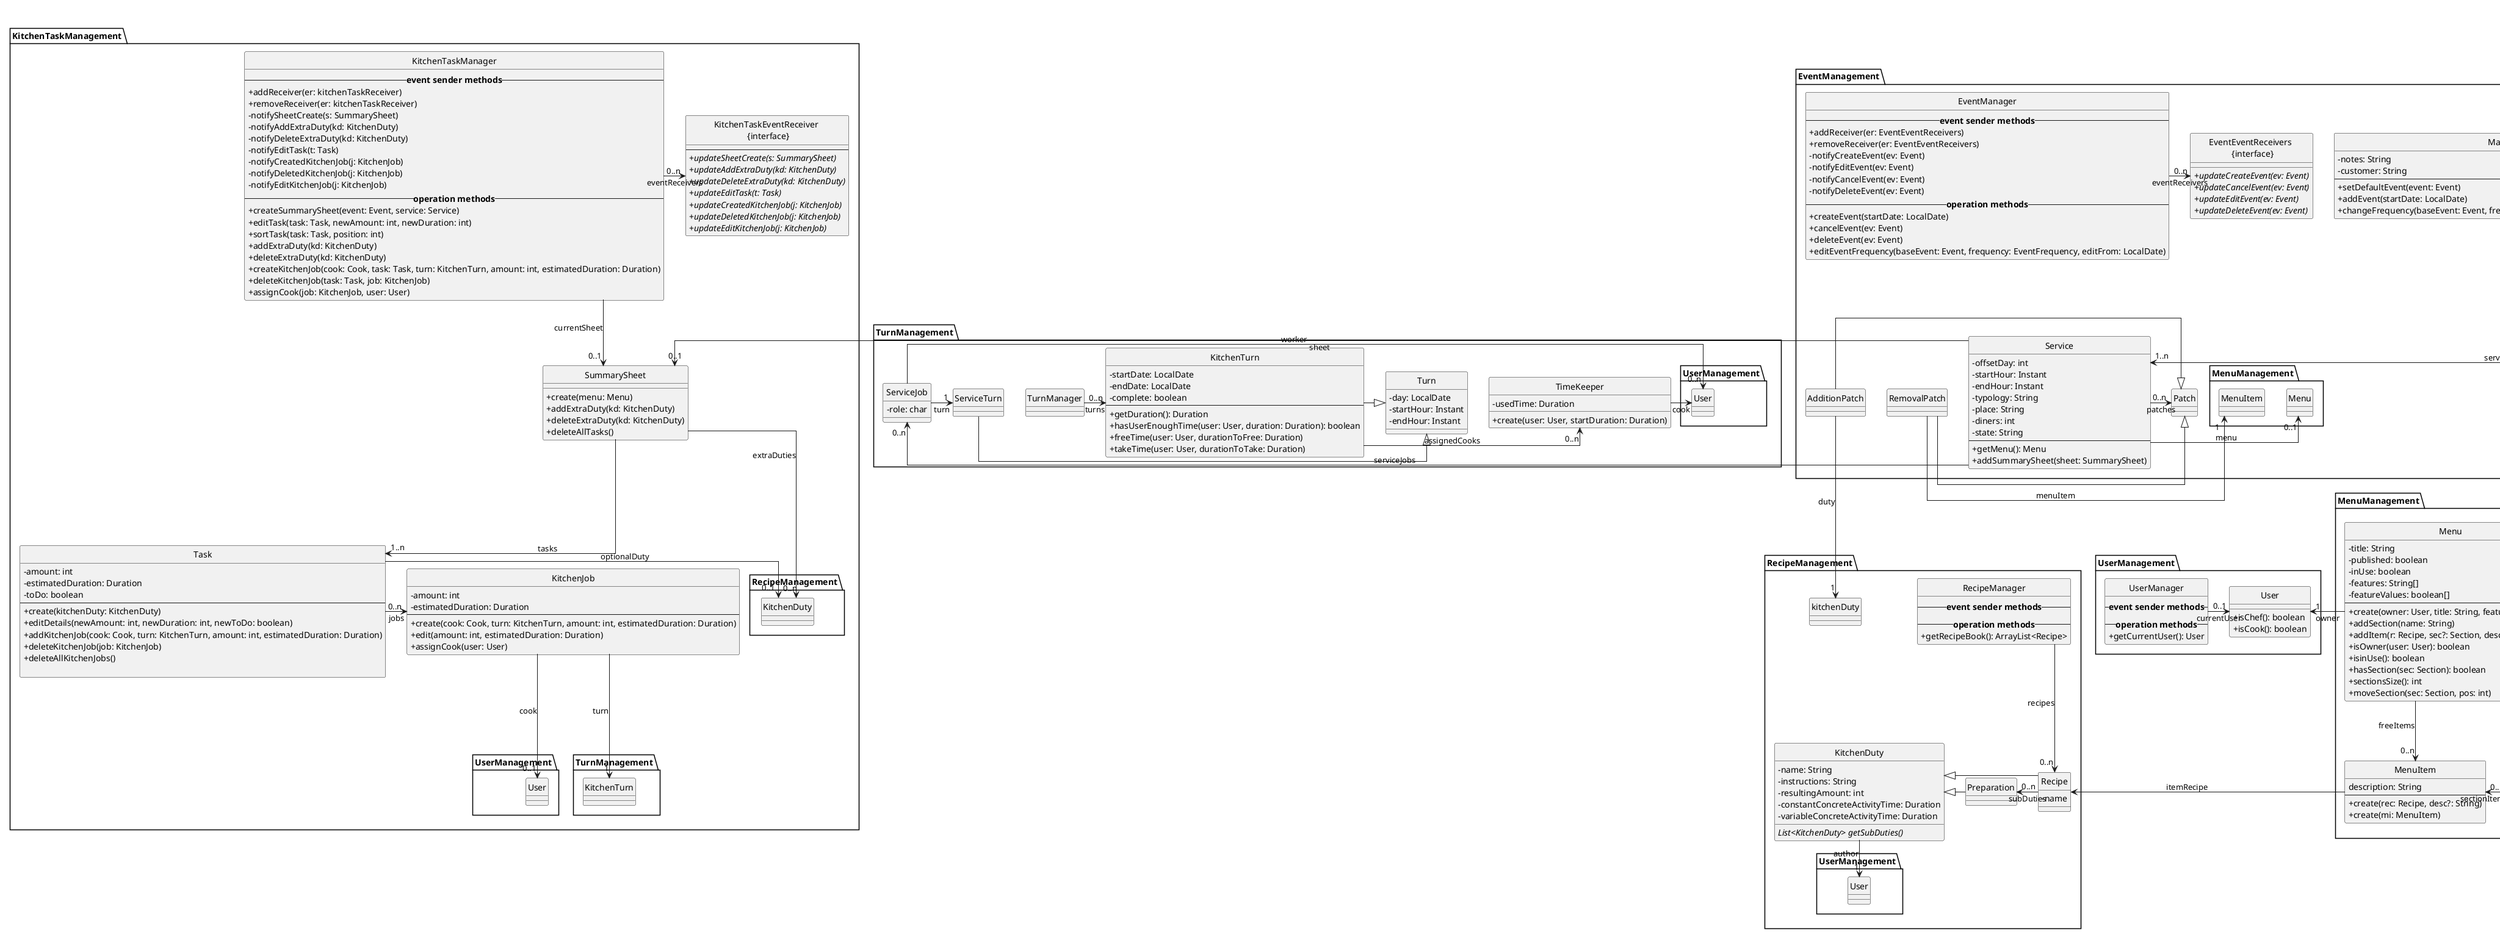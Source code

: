 @startuml Gestire Compiti Cucina
skinparam Style strictuml
skinparam classAttributeIconSize 0
skinparam linetype polyline
skinparam linetype ortho

title DCD

namespace KitchenTaskManagement {
    ' GRASP Controller dei Compiti
    class KitchenTaskManager{
        --<b>event sender methods</b>--
        +addReceiver(er: kitchenTaskReceiver)
        +removeReceiver(er: kitchenTaskReceiver)
        -notifySheetCreate(s: SummarySheet)
        -notifyAddExtraDuty(kd: KitchenDuty)
        -notifyDeleteExtraDuty(kd: KitchenDuty)
        -notifyEditTask(t: Task)
        -notifyCreatedKitchenJob(j: KitchenJob)
        -notifyDeletedKitchenJob(j: KitchenJob)
        -notifyEditKitchenJob(j: KitchenJob)
        --<b>operation methods</b>--
        + createSummarySheet(event: Event, service: Service)
        + editTask(task: Task, newAmount: int, newDuration: int)
        + sortTask(task: Task, position: int)
        + addExtraDuty(kd: KitchenDuty)
        + deleteExtraDuty(kd: KitchenDuty)
        + createKitchenJob(cook: Cook, task: Task, turn: KitchenTurn, amount: int, estimatedDuration: Duration)
        + deleteKitchenJob(task: Task, job: KitchenJob)
        + assignCook(job: KitchenJob, user: User)
    }

    class "KitchenTaskEventReceiver \n {interface}" as KitchenTaskReceiver{
        --
        +<i>updateSheetCreate(s: SummarySheet)</i>
        +<i>updateAddExtraDuty(kd: KitchenDuty)</i>
        +<i>updateDeleteExtraDuty(kd: KitchenDuty)</i>
        +<i>updateEditTask(t: Task)</i>
        +<i>updateCreatedKitchenJob(j: KitchenJob)</i>
        +<i>updateDeletedKitchenJob(j: KitchenJob)</i>
        +<i>updateEditKitchenJob(j: KitchenJob)</i>
    }

    ' Compito
    class Task{
        - amount: int
        - estimatedDuration: Duration
        - toDo: boolean
        --
        + create(kitchenDuty: KitchenDuty)
        + editDetails(newAmount: int, newDuration: int, newToDo: boolean)
        + addKitchenJob(cook: Cook, turn: KitchenTurn, amount: int, estimatedDuration: Duration)
        + deleteKitchenJob(job: KitchenJob)
        + deleteAllKitchenJobs()

    }

    ' Foglio Riepilogativo
    class SummarySheet {
        + create(menu: Menu)
        + addExtraDuty(kd: KitchenDuty)
        + deleteExtraDuty(kd: KitchenDuty)
        + deleteAllTasks()
    }

    ' Incarico
    class KitchenJob {
        - amount: int
        - estimatedDuration: Duration
        --
        + create(cook: Cook, turn: KitchenTurn, amount: int, estimatedDuration: Duration)
        + edit(amount: int, estimatedDuration: Duration)
        + assignCook(user: User)
    }

    KitchenTaskManager --> "0..1" SummarySheet: currentSheet
    KitchenTaskManager -> "0..n" KitchenTaskReceiver: eventReceivers
    SummarySheet --> "1..n" Task: tasks
    SummarySheet --> "0..n" RecipeManagement.KitchenDuty: extraDuties
    Task -> "0..n" KitchenJob: jobs
    Task -left-> "0..1" RecipeManagement.KitchenDuty: optionalDuty
    KitchenJob --> "0..1"  UserManagement.User: cook
    KitchenJob --> "1" TurnManagement.KitchenTurn: turn
}

namespace TurnManagement {
    ' Turno di Cucina
    class KitchenTurn {
        - startDate: LocalDate
        - endDate: LocalDate
        - complete: boolean
        --
        + getDuration(): Duration
        + hasUserEnoughTime(user: User, duration: Duration): boolean
        + freeTime(user: User, durationToFree: Duration)
        + takeTime(user: User, durationToTake: Duration)
    }

    ' Classe utilitaria suggerita dalle Prof; questa diventerà parte di una HashMap
    class TimeKeeper {
        - usedTime: Duration
        + create(user: User, startDuration: Duration)
    }

    class ServiceTurn

    class Turn{
        - day: LocalDate
        -startHour: Instant
        -endHour: Instant
    }

    class TurnManager

    class ServiceJob{
        -role: char
    }

    KitchenTurn -> "0..n" TimeKeeper: assignedCooks
    TimeKeeper -> UserManagement.User: cook
    TurnManager -> "0..n" KitchenTurn: turns
    ServiceTurn -|> Turn
    KitchenTurn -|> Turn
    ServiceJob -> "1" ServiceTurn: turn
    ServiceJob -> "0..n" UserManagement.User: worker
}

namespace RecipeManagement {
    ' Mansione di Cucina
    class KitchenDuty {
        - name: String
        - instructions: String
        - resultingAmount: int
        - constantConcreteActivityTime: Duration
        - variableConcreteActivityTime: Duration
        {abstract} List<KitchenDuty> getSubDuties()
    }

    ' Ricetta
    class Recipe {
        -name
    }

    ' Preparazione
    class Preparation{

    }

    class RecipeManager{
        --<b>event sender methods</b>--
        --<b>operation methods</b>--
        +getRecipeBook(): ArrayList<Recipe>
    }

    Recipe -left|> KitchenDuty
    Recipe -up> "0..n" Preparation: subDuties
    Preparation -left|> KitchenDuty
    KitchenDuty --> "1" UserManagement.User: author
    RecipeManager-->"0..n" Recipe: recipes
}

namespace EventManagement {
    ' Servizio
    class Service {
        -offsetDay: int
        -startHour: Instant
        -endHour: Instant
        -typology: String
        -place: String
        -diners: int
        -state: String
        --
        + getMenu(): Menu
        + addSummarySheet(sheet: SummarySheet)
    }

    class MacroEvent {
        - notes: String
        - customer: String
        --
        +setDefaultEvent(event: Event)
        +addEvent(startDate: LocalDate)
        +changeFrequency(baseEvent: Event, frequency: EventFrequency, editFrom: LocalDate)
    }

    class "EventEventReceivers \n {interface}" as EventEventReceivers{
        +<i>updateCreateEvent(ev: Event)</i>
        +<i>updateCancelEvent(ev: Event)</i>
        +<i>updateEditEvent(ev: Event)</i>
        +<i>updateDeleteEvent(ev: Event)</i>
    }

    class EventManager{
        --<b>event sender methods</b>--
        +addReceiver(er: EventEventReceivers)
        +removeReceiver(er: EventEventReceivers)
        -notifyCreateEvent(ev: Event)
        -notifyEditEvent(ev: Event)
        -notifyCancelEvent(ev: Event)
        -notifyDeleteEvent(ev: Event)
        --<b>operation methods</b>--
        + createEvent(startDate: LocalDate)
        + cancelEvent(ev: Event)
        + deleteEvent(ev: Event)
        + editEventFrequency(baseEvent: Event, frequency: EventFrequency, editFrom: LocalDate)
    }

    class EventFrequency {
        --
        + getDates(macroEvent: MacroEvent, baseDate: LocalDate): ArrayList<LocalDate>
    }

    class "FrequencyCondition\n{interface}" as FrequencyCondition {
        - baseFrequency: int
        --
        + <i>nextDate(from: LocalDate): LocalDate</i>
    }

    class DailyFrequency {
        + nextDate(from: LocalDate): LocalDate
    }

    class WeeklyFrequency {
        - weekdays: List<String>
        --
        + nextDate(from: LocalDate): LocalDate
    }

    class MonthlyFrequency {
        + nextDate(from: LocalDate): LocalDate
    }

    class YearlyFrequency {
        + nextDate(from: LocalDate): LocalDate
    }

    DailyFrequency -|> FrequencyCondition
    WeeklyFrequency -|> FrequencyCondition
    MonthlyFrequency -|> FrequencyCondition
    YearlyFrequency -|> FrequencyCondition

    EventFrequency -> "1" FrequencyCondition: condition

    class "FrequencyStopCondition\n{interface}" as FrequencyStopCondition {
        + <i>shouldContinue(macroEvent: MacroEvent, baseDate: LocalDate, newDates: ArrayList<LocalDate>): boolean</i>
    }

    class ForNTimes {
        - wantedOccurrencesCount: int
        --
        + shouldContinue(macroEvent: MacroEvent, baseDate: LocalDate, newDates: ArrayList<LocalDate>): boolean
    }

    class UntilDate {
        - endDate: LocalDate
        --
        + shouldContinue(macroEvent: MacroEvent, baseDate: LocalDate, newDates: ArrayList<LocalDate>): boolean
    }

    ForNTimes -|> FrequencyStopCondition
    UntilDate -|> FrequencyStopCondition

    EventFrequency -> "1" FrequencyStopCondition: stopCondition

    class Patch

    class AdditionPatch

    class RemovalPatch

    ' Evento
    class Event {
        - state: String
        - dateStart: LocalDate
        --
        + isActive(): boolean
        + containsService(s:Service): boolean
        + editDetails(startDate: LocalDate)
        + changeFrequency(baseEvent: Event, frequency: EventFrequency, editFromDate: LocalDate)
        + delete()
    }

    Event --> "1..n" Service: "services"
    Event -left> "1" UserManagement.User: "assignedChef"
    Service -up> "0..1" MenuManagement.Menu: menu
    RemovalPatch -|> Patch
    AdditionPatch -|> Patch
    AdditionPatch --> "1" RecipeManagement.kitchenDuty: duty
    RemovalPatch -> "1" MenuManagement.MenuItem : menuItem
    Service ->  "0..n" Patch: patches
    MacroEvent -> "0..1" EventFrequency: frequency
    Service -> "0..n" TurnManagement.ServiceJob: serviceJobs
    MacroEvent -> "1" UserManagement.User: organizer
    MacroEvent -> "1" Event: defaultEvent
    MacroEvent -> "1..n" Event: events
    Event -> "1" MacroEvent: macroEvent
    EventManager -> "0..n" EventEventReceivers: eventReceivers
    Service -> "0..1" KitchenTaskManagement.SummarySheet: sheet
}

namespace UserManagement {
    ' Utente
    class User {
        + isChef(): boolean
        + isCook(): boolean
    }

    class UserManager {
        --<b>event sender methods</b>--
        --<b>operation methods</b>--
        +getCurrentUser(): User
    }

    UserManager -> "0..1" User: currentUser
}

namespace MenuManagement {
    class Menu{
        -title: String
        -published: boolean
        -inUse: boolean
        -features: String[]
        -featureValues: boolean[]
        --
        +create(owner: User, title: String, features: String[])
        +addSection(name: String)
        +addItem(r: Recipe, sec?: Section, desc?: String)
        +isOwner(user: User): boolean
        +isinUse(): boolean
        +hasSection(sec: Section): boolean
        +sectionsSize(): int
        +moveSection(sec: Section, pos: int)
    }

    ' Sezione
    class Section{
        name: String
        --
        +create(name: String)
        +create(sec: Section)
        +addItem(mi: MenuItem)
    }

    ' Voce (del menù)
    class MenuItem{
        description: String
        --
        +create(rec: Recipe, desc?: String)
        +create(mi: MenuItem)
    }

    class "MenuEventReceiver \n {interface}" as MenuEventReceiver{
        --
        +//updateSectionAdded(m: Menu, sec: Section)//
        +//updateMenuItemAdded(m: Menu, mi:MenuItem)//
        +//updateMenuCreated(m: Menu)//
        +//updateMenuDeleted(m: Menu)//
        +//updateSectionsRearranged(m: Menu)//
    }

    class MenuManager{
        - menuFeatures: String[]
        --<b>event sender methods</b>--
        +addReceiver(er: MenuEventReceiver)
        +removeReceiver(er: MenuEventReceiver)
        -notifySectionAdded(sec: Section)
        -notifyMenuItemAdded(mi: MenuItem)
        -notifyMenuCreated(m: Menu)
        -notifyMenuDeleted(m: Menu)
        -notifySectionsRearranged(m: Menu)
        --<b>operation methods</b>--
        +defineSection(name: String)
        +insertItem(r: Recipe, sec?: Section, desc?: String)
        +createMenu(title: String): Menu
        +getRecipeBook():ArrayList<Recipe>
    }

    MenuManager ->"0..n" MenuEventReceiver: eventReceivers
    MenuManager--left> "0..1" Menu: currentMenu
    Section -left> "0..n" MenuItem: sectionItems
    Menu --> "0..n" Section: sections
    Menu -> "0..n" MenuItem: freeItems
    Menu -> "1" UserManagement.User: owner
    MenuItem -> RecipeManagement.Recipe: itemRecipe
}

namespace GeneralModule {
    UseCaseLogicException --|> Exception
    EventException --|> Exception
}
@enduml